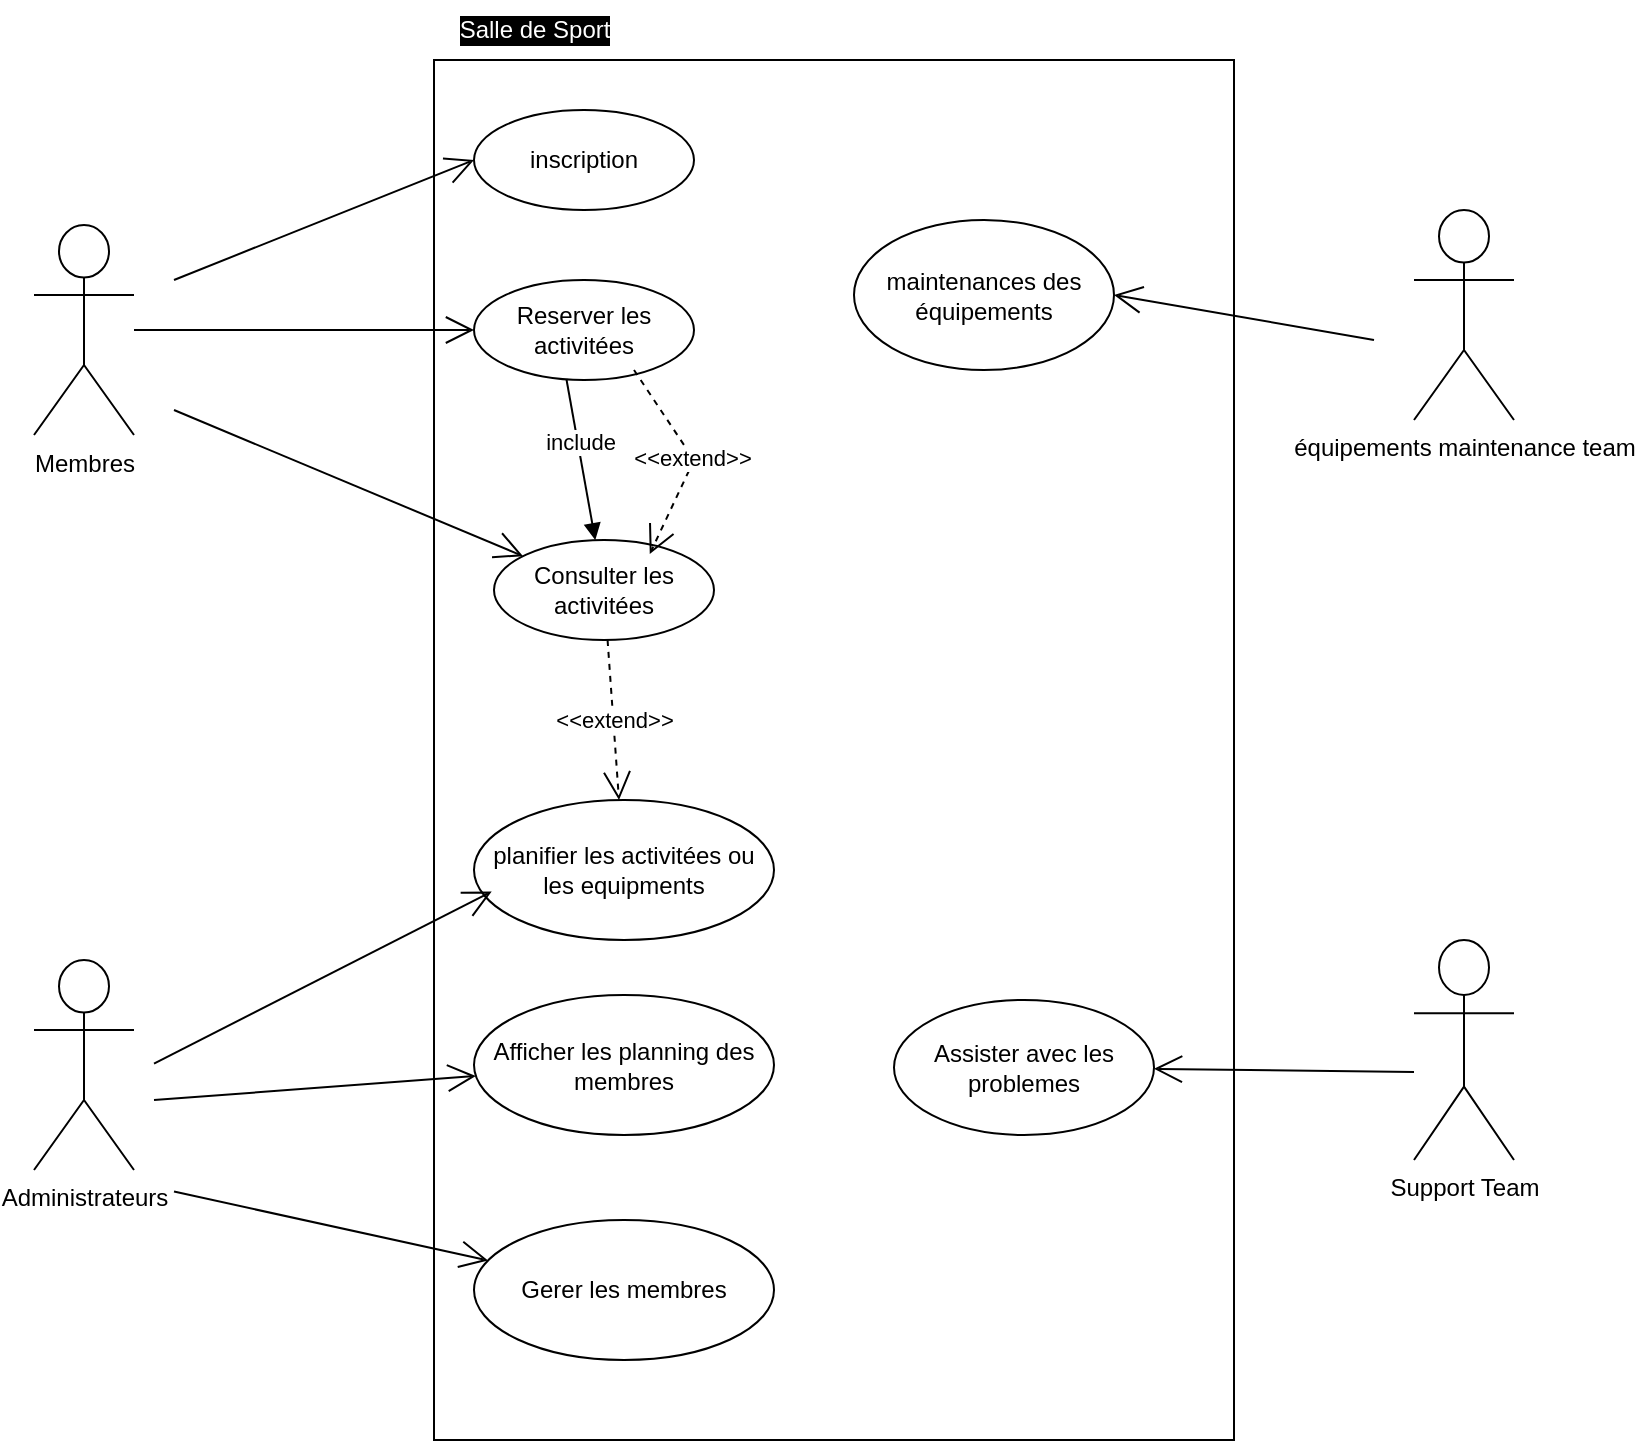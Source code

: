 <mxfile version="25.0.3">
  <diagram name="Page-1" id="EmyRBmUWxBnOAxm2vYun">
    <mxGraphModel dx="1216" dy="534" grid="1" gridSize="10" guides="1" tooltips="1" connect="1" arrows="1" fold="1" page="1" pageScale="1" pageWidth="827" pageHeight="1169" math="0" shadow="0">
      <root>
        <mxCell id="0" />
        <mxCell id="1" parent="0" />
        <mxCell id="mCSiZ58ClOPkAgfMWmQi-1" value="Membres" style="shape=umlActor;verticalLabelPosition=bottom;verticalAlign=top;html=1;" vertex="1" parent="1">
          <mxGeometry x="20" y="122.5" width="50" height="105" as="geometry" />
        </mxCell>
        <mxCell id="mCSiZ58ClOPkAgfMWmQi-4" value="" style="html=1;whiteSpace=wrap;verticalAlign=top;align=left;" vertex="1" parent="1">
          <mxGeometry x="220" y="40" width="400" height="690" as="geometry" />
        </mxCell>
        <mxCell id="mCSiZ58ClOPkAgfMWmQi-5" value="Salle de Sport" style="text;html=1;align=center;verticalAlign=middle;resizable=0;points=[];autosize=1;strokeColor=none;fillColor=none;labelBackgroundColor=#000000;fontColor=#FFFFFF;" vertex="1" parent="1">
          <mxGeometry x="220" y="10" width="100" height="30" as="geometry" />
        </mxCell>
        <mxCell id="mCSiZ58ClOPkAgfMWmQi-6" value="inscription" style="ellipse;whiteSpace=wrap;html=1;" vertex="1" parent="1">
          <mxGeometry x="240" y="65" width="110" height="50" as="geometry" />
        </mxCell>
        <mxCell id="mCSiZ58ClOPkAgfMWmQi-7" value="Reserver les activitées" style="ellipse;whiteSpace=wrap;html=1;" vertex="1" parent="1">
          <mxGeometry x="240" y="150" width="110" height="50" as="geometry" />
        </mxCell>
        <mxCell id="mCSiZ58ClOPkAgfMWmQi-8" value="Consulter les activitées" style="ellipse;whiteSpace=wrap;html=1;" vertex="1" parent="1">
          <mxGeometry x="250" y="280" width="110" height="50" as="geometry" />
        </mxCell>
        <mxCell id="mCSiZ58ClOPkAgfMWmQi-12" value="" style="endArrow=open;endFill=1;endSize=12;html=1;rounded=0;entryX=0;entryY=0.5;entryDx=0;entryDy=0;" edge="1" parent="1" target="mCSiZ58ClOPkAgfMWmQi-6">
          <mxGeometry width="160" relative="1" as="geometry">
            <mxPoint x="90" y="150" as="sourcePoint" />
            <mxPoint x="200" y="150" as="targetPoint" />
          </mxGeometry>
        </mxCell>
        <mxCell id="mCSiZ58ClOPkAgfMWmQi-14" value="&lt;span style=&quot;color: rgba(0, 0, 0, 0); font-family: monospace; font-size: 0px; text-align: start; background-color: rgb(251, 251, 251);&quot;&gt;%3CmxGraphModel%3E%3Croot%3E%3CmxCell%20id%3D%220%22%2F%3E%3CmxCell%20id%3D%221%22%20parent%3D%220%22%2F%3E%3CmxCell%20id%3D%222%22%20value%3D%22%22%20style%3D%22endArrow%3Dopen%3BendFill%3D1%3BendSize%3D12%3Bhtml%3D1%3Brounded%3D0%3BentryX%3D0%3BentryY%3D0.5%3BentryDx%3D0%3BentryDy%3D0%3B%22%20edge%3D%221%22%20parent%3D%221%22%3E%3CmxGeometry%20width%3D%22160%22%20relative%3D%221%22%20as%3D%22geometry%22%3E%3CmxPoint%20x%3D%2290%22%20y%3D%22150%22%20as%3D%22sourcePoint%22%2F%3E%3CmxPoint%20x%3D%22240%22%20y%3D%2290%22%20as%3D%22targetPoint%22%2F%3E%3C%2FmxGeometry%3E%3C%2FmxCell%3E%3C%2Froot%3E%3C%2FmxGraphModel%3E&lt;/span&gt;" style="edgeLabel;html=1;align=center;verticalAlign=middle;resizable=0;points=[];" vertex="1" connectable="0" parent="mCSiZ58ClOPkAgfMWmQi-12">
          <mxGeometry x="-0.323" y="3" relative="1" as="geometry">
            <mxPoint as="offset" />
          </mxGeometry>
        </mxCell>
        <mxCell id="mCSiZ58ClOPkAgfMWmQi-13" value="" style="endArrow=open;endFill=1;endSize=12;html=1;rounded=0;" edge="1" parent="1" source="mCSiZ58ClOPkAgfMWmQi-1" target="mCSiZ58ClOPkAgfMWmQi-7">
          <mxGeometry width="160" relative="1" as="geometry">
            <mxPoint x="80" y="195" as="sourcePoint" />
            <mxPoint x="230" y="135" as="targetPoint" />
          </mxGeometry>
        </mxCell>
        <mxCell id="mCSiZ58ClOPkAgfMWmQi-15" value="" style="endArrow=open;endFill=1;endSize=12;html=1;rounded=0;" edge="1" parent="1" target="mCSiZ58ClOPkAgfMWmQi-8">
          <mxGeometry width="160" relative="1" as="geometry">
            <mxPoint x="90" y="215" as="sourcePoint" />
            <mxPoint x="250" y="215" as="targetPoint" />
          </mxGeometry>
        </mxCell>
        <mxCell id="mCSiZ58ClOPkAgfMWmQi-18" value="Administrateurs" style="shape=umlActor;verticalLabelPosition=bottom;verticalAlign=top;html=1;" vertex="1" parent="1">
          <mxGeometry x="20" y="490" width="50" height="105" as="geometry" />
        </mxCell>
        <mxCell id="mCSiZ58ClOPkAgfMWmQi-19" value="planifier les activitées ou les equipments" style="ellipse;whiteSpace=wrap;html=1;" vertex="1" parent="1">
          <mxGeometry x="240" y="410" width="150" height="70" as="geometry" />
        </mxCell>
        <mxCell id="mCSiZ58ClOPkAgfMWmQi-20" value="Afficher les planning des membres" style="ellipse;whiteSpace=wrap;html=1;" vertex="1" parent="1">
          <mxGeometry x="240" y="507.5" width="150" height="70" as="geometry" />
        </mxCell>
        <mxCell id="mCSiZ58ClOPkAgfMWmQi-21" value="Gerer les membres" style="ellipse;whiteSpace=wrap;html=1;" vertex="1" parent="1">
          <mxGeometry x="240" y="620" width="150" height="70" as="geometry" />
        </mxCell>
        <mxCell id="mCSiZ58ClOPkAgfMWmQi-22" value="" style="endArrow=open;endFill=1;endSize=12;html=1;rounded=0;entryX=0.059;entryY=0.654;entryDx=0;entryDy=0;entryPerimeter=0;" edge="1" parent="1" target="mCSiZ58ClOPkAgfMWmQi-19">
          <mxGeometry width="160" relative="1" as="geometry">
            <mxPoint x="80" y="541.79" as="sourcePoint" />
            <mxPoint x="240" y="541.79" as="targetPoint" />
          </mxGeometry>
        </mxCell>
        <mxCell id="mCSiZ58ClOPkAgfMWmQi-23" value="" style="endArrow=open;endFill=1;endSize=12;html=1;rounded=0;" edge="1" parent="1" target="mCSiZ58ClOPkAgfMWmQi-21">
          <mxGeometry width="160" relative="1" as="geometry">
            <mxPoint x="90" y="605.79" as="sourcePoint" />
            <mxPoint x="259" y="520" as="targetPoint" />
          </mxGeometry>
        </mxCell>
        <mxCell id="mCSiZ58ClOPkAgfMWmQi-24" value="" style="endArrow=open;endFill=1;endSize=12;html=1;rounded=0;" edge="1" parent="1" target="mCSiZ58ClOPkAgfMWmQi-20">
          <mxGeometry width="160" relative="1" as="geometry">
            <mxPoint x="80" y="560" as="sourcePoint" />
            <mxPoint x="259" y="560" as="targetPoint" />
          </mxGeometry>
        </mxCell>
        <mxCell id="mCSiZ58ClOPkAgfMWmQi-25" value="équipements maintenance team" style="shape=umlActor;verticalLabelPosition=bottom;verticalAlign=top;html=1;" vertex="1" parent="1">
          <mxGeometry x="710" y="115" width="50" height="105" as="geometry" />
        </mxCell>
        <mxCell id="mCSiZ58ClOPkAgfMWmQi-26" value="Support Team" style="shape=umlActor;verticalLabelPosition=bottom;verticalAlign=top;html=1;" vertex="1" parent="1">
          <mxGeometry x="710" y="480" width="50" height="110" as="geometry" />
        </mxCell>
        <mxCell id="mCSiZ58ClOPkAgfMWmQi-27" value="maintenances des équipements" style="ellipse;whiteSpace=wrap;html=1;" vertex="1" parent="1">
          <mxGeometry x="430" y="120" width="130" height="75" as="geometry" />
        </mxCell>
        <mxCell id="mCSiZ58ClOPkAgfMWmQi-28" value="Assister avec les problemes" style="ellipse;whiteSpace=wrap;html=1;" vertex="1" parent="1">
          <mxGeometry x="450" y="510" width="130" height="67.5" as="geometry" />
        </mxCell>
        <mxCell id="mCSiZ58ClOPkAgfMWmQi-29" value="" style="endArrow=open;endFill=1;endSize=12;html=1;rounded=0;entryX=1;entryY=0.5;entryDx=0;entryDy=0;" edge="1" parent="1" target="mCSiZ58ClOPkAgfMWmQi-27">
          <mxGeometry width="160" relative="1" as="geometry">
            <mxPoint x="690.0" y="180.004" as="sourcePoint" />
            <mxPoint x="580" y="210.56" as="targetPoint" />
          </mxGeometry>
        </mxCell>
        <mxCell id="mCSiZ58ClOPkAgfMWmQi-30" value="" style="endArrow=open;endFill=1;endSize=12;html=1;rounded=0;" edge="1" parent="1" target="mCSiZ58ClOPkAgfMWmQi-28">
          <mxGeometry width="160" relative="1" as="geometry">
            <mxPoint x="710.0" y="546.004" as="sourcePoint" />
            <mxPoint x="580" y="524" as="targetPoint" />
          </mxGeometry>
        </mxCell>
        <mxCell id="mCSiZ58ClOPkAgfMWmQi-31" value="&amp;lt;&amp;lt;extend&amp;gt;&amp;gt;" style="endArrow=open;endSize=12;dashed=1;html=1;rounded=0;" edge="1" parent="1" source="mCSiZ58ClOPkAgfMWmQi-8" target="mCSiZ58ClOPkAgfMWmQi-19">
          <mxGeometry width="160" relative="1" as="geometry">
            <mxPoint x="360" y="301.667" as="sourcePoint" />
            <mxPoint x="290" y="400" as="targetPoint" />
          </mxGeometry>
        </mxCell>
        <mxCell id="mCSiZ58ClOPkAgfMWmQi-40" value="include" style="html=1;verticalAlign=bottom;endArrow=block;curved=0;rounded=0;exitX=0.42;exitY=0.99;exitDx=0;exitDy=0;exitPerimeter=0;" edge="1" parent="1" source="mCSiZ58ClOPkAgfMWmQi-7" target="mCSiZ58ClOPkAgfMWmQi-8">
          <mxGeometry width="80" relative="1" as="geometry">
            <mxPoint x="280" y="220" as="sourcePoint" />
            <mxPoint x="360" y="210" as="targetPoint" />
          </mxGeometry>
        </mxCell>
        <mxCell id="mCSiZ58ClOPkAgfMWmQi-41" value="&amp;lt;&amp;lt;extend&amp;gt;&amp;gt;" style="endArrow=open;endSize=12;dashed=1;html=1;rounded=0;entryX=0.708;entryY=0.14;entryDx=0;entryDy=0;entryPerimeter=0;" edge="1" parent="1" target="mCSiZ58ClOPkAgfMWmQi-8">
          <mxGeometry width="160" relative="1" as="geometry">
            <mxPoint x="320" y="195" as="sourcePoint" />
            <mxPoint x="326" y="275" as="targetPoint" />
            <Array as="points">
              <mxPoint x="350" y="240" />
            </Array>
          </mxGeometry>
        </mxCell>
      </root>
    </mxGraphModel>
  </diagram>
</mxfile>
